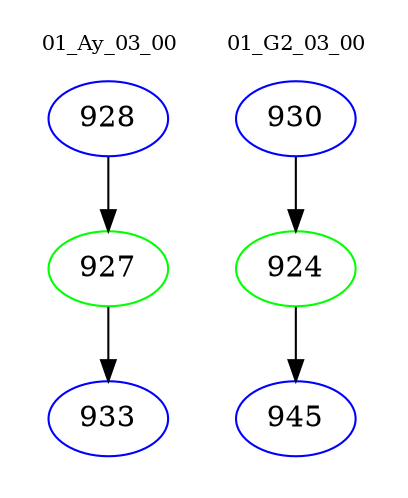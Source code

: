 digraph{
subgraph cluster_0 {
color = white
label = "01_Ay_03_00";
fontsize=10;
T0_928 [label="928", color="blue"]
T0_928 -> T0_927 [color="black"]
T0_927 [label="927", color="green"]
T0_927 -> T0_933 [color="black"]
T0_933 [label="933", color="blue"]
}
subgraph cluster_1 {
color = white
label = "01_G2_03_00";
fontsize=10;
T1_930 [label="930", color="blue"]
T1_930 -> T1_924 [color="black"]
T1_924 [label="924", color="green"]
T1_924 -> T1_945 [color="black"]
T1_945 [label="945", color="blue"]
}
}
